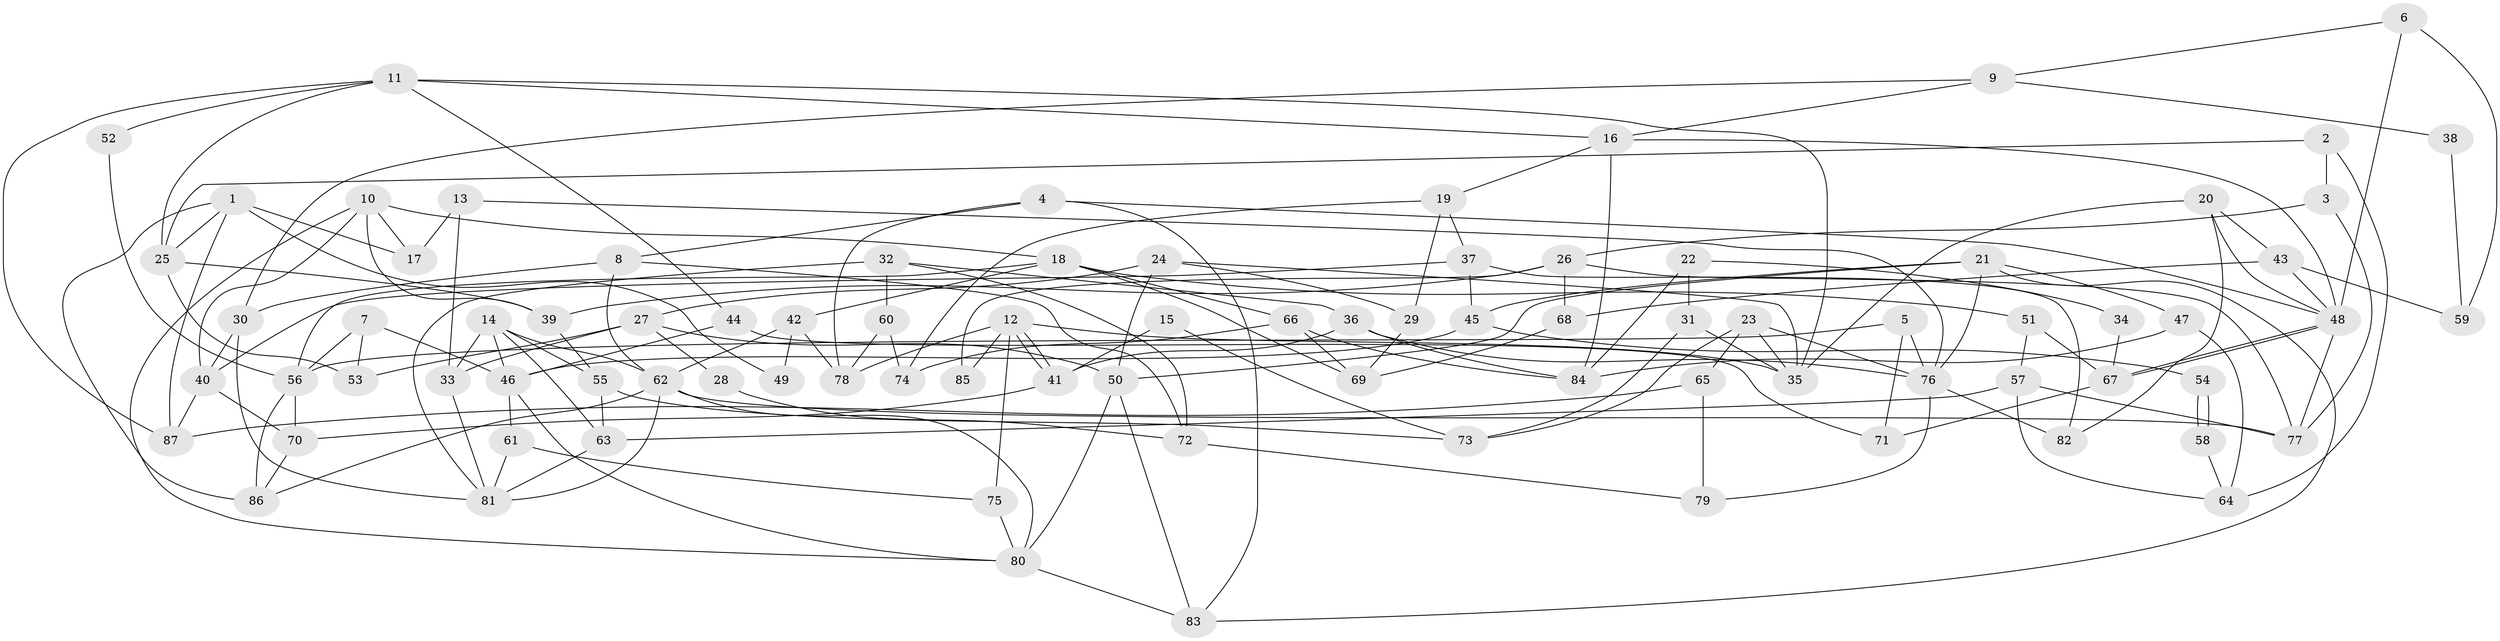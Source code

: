 // coarse degree distribution, {9: 0.022222222222222223, 10: 0.022222222222222223, 4: 0.26666666666666666, 2: 0.13333333333333333, 6: 0.13333333333333333, 8: 0.022222222222222223, 14: 0.022222222222222223, 7: 0.08888888888888889, 5: 0.15555555555555556, 11: 0.022222222222222223, 3: 0.1111111111111111}
// Generated by graph-tools (version 1.1) at 2025/51/03/04/25 22:51:18]
// undirected, 87 vertices, 174 edges
graph export_dot {
  node [color=gray90,style=filled];
  1;
  2;
  3;
  4;
  5;
  6;
  7;
  8;
  9;
  10;
  11;
  12;
  13;
  14;
  15;
  16;
  17;
  18;
  19;
  20;
  21;
  22;
  23;
  24;
  25;
  26;
  27;
  28;
  29;
  30;
  31;
  32;
  33;
  34;
  35;
  36;
  37;
  38;
  39;
  40;
  41;
  42;
  43;
  44;
  45;
  46;
  47;
  48;
  49;
  50;
  51;
  52;
  53;
  54;
  55;
  56;
  57;
  58;
  59;
  60;
  61;
  62;
  63;
  64;
  65;
  66;
  67;
  68;
  69;
  70;
  71;
  72;
  73;
  74;
  75;
  76;
  77;
  78;
  79;
  80;
  81;
  82;
  83;
  84;
  85;
  86;
  87;
  1 -- 25;
  1 -- 87;
  1 -- 17;
  1 -- 49;
  1 -- 86;
  2 -- 64;
  2 -- 25;
  2 -- 3;
  3 -- 26;
  3 -- 77;
  4 -- 83;
  4 -- 48;
  4 -- 8;
  4 -- 78;
  5 -- 76;
  5 -- 56;
  5 -- 71;
  6 -- 9;
  6 -- 48;
  6 -- 59;
  7 -- 56;
  7 -- 53;
  7 -- 46;
  8 -- 62;
  8 -- 30;
  8 -- 72;
  9 -- 16;
  9 -- 30;
  9 -- 38;
  10 -- 80;
  10 -- 40;
  10 -- 17;
  10 -- 18;
  10 -- 39;
  11 -- 35;
  11 -- 16;
  11 -- 25;
  11 -- 44;
  11 -- 52;
  11 -- 87;
  12 -- 41;
  12 -- 41;
  12 -- 75;
  12 -- 35;
  12 -- 78;
  12 -- 85;
  13 -- 76;
  13 -- 17;
  13 -- 33;
  14 -- 33;
  14 -- 46;
  14 -- 55;
  14 -- 62;
  14 -- 63;
  15 -- 73;
  15 -- 41;
  16 -- 48;
  16 -- 84;
  16 -- 19;
  18 -- 69;
  18 -- 42;
  18 -- 51;
  18 -- 56;
  18 -- 66;
  19 -- 74;
  19 -- 29;
  19 -- 37;
  20 -- 48;
  20 -- 82;
  20 -- 35;
  20 -- 43;
  21 -- 83;
  21 -- 50;
  21 -- 45;
  21 -- 47;
  21 -- 76;
  22 -- 31;
  22 -- 84;
  22 -- 34;
  23 -- 35;
  23 -- 76;
  23 -- 65;
  23 -- 73;
  24 -- 35;
  24 -- 27;
  24 -- 29;
  24 -- 50;
  25 -- 39;
  25 -- 53;
  26 -- 77;
  26 -- 39;
  26 -- 68;
  26 -- 85;
  27 -- 50;
  27 -- 33;
  27 -- 28;
  27 -- 53;
  28 -- 72;
  29 -- 69;
  30 -- 81;
  30 -- 40;
  31 -- 35;
  31 -- 73;
  32 -- 81;
  32 -- 72;
  32 -- 36;
  32 -- 60;
  33 -- 81;
  34 -- 67;
  36 -- 41;
  36 -- 76;
  36 -- 84;
  37 -- 40;
  37 -- 45;
  37 -- 82;
  38 -- 59;
  39 -- 55;
  40 -- 70;
  40 -- 87;
  41 -- 70;
  42 -- 78;
  42 -- 49;
  42 -- 62;
  43 -- 48;
  43 -- 59;
  43 -- 68;
  44 -- 46;
  44 -- 71;
  45 -- 46;
  45 -- 54;
  46 -- 61;
  46 -- 80;
  47 -- 84;
  47 -- 64;
  48 -- 67;
  48 -- 67;
  48 -- 77;
  50 -- 80;
  50 -- 83;
  51 -- 67;
  51 -- 57;
  52 -- 56;
  54 -- 58;
  54 -- 58;
  55 -- 63;
  55 -- 73;
  56 -- 86;
  56 -- 70;
  57 -- 77;
  57 -- 63;
  57 -- 64;
  58 -- 64;
  60 -- 78;
  60 -- 74;
  61 -- 81;
  61 -- 75;
  62 -- 77;
  62 -- 80;
  62 -- 81;
  62 -- 86;
  63 -- 81;
  65 -- 87;
  65 -- 79;
  66 -- 69;
  66 -- 74;
  66 -- 84;
  67 -- 71;
  68 -- 69;
  70 -- 86;
  72 -- 79;
  75 -- 80;
  76 -- 79;
  76 -- 82;
  80 -- 83;
}
